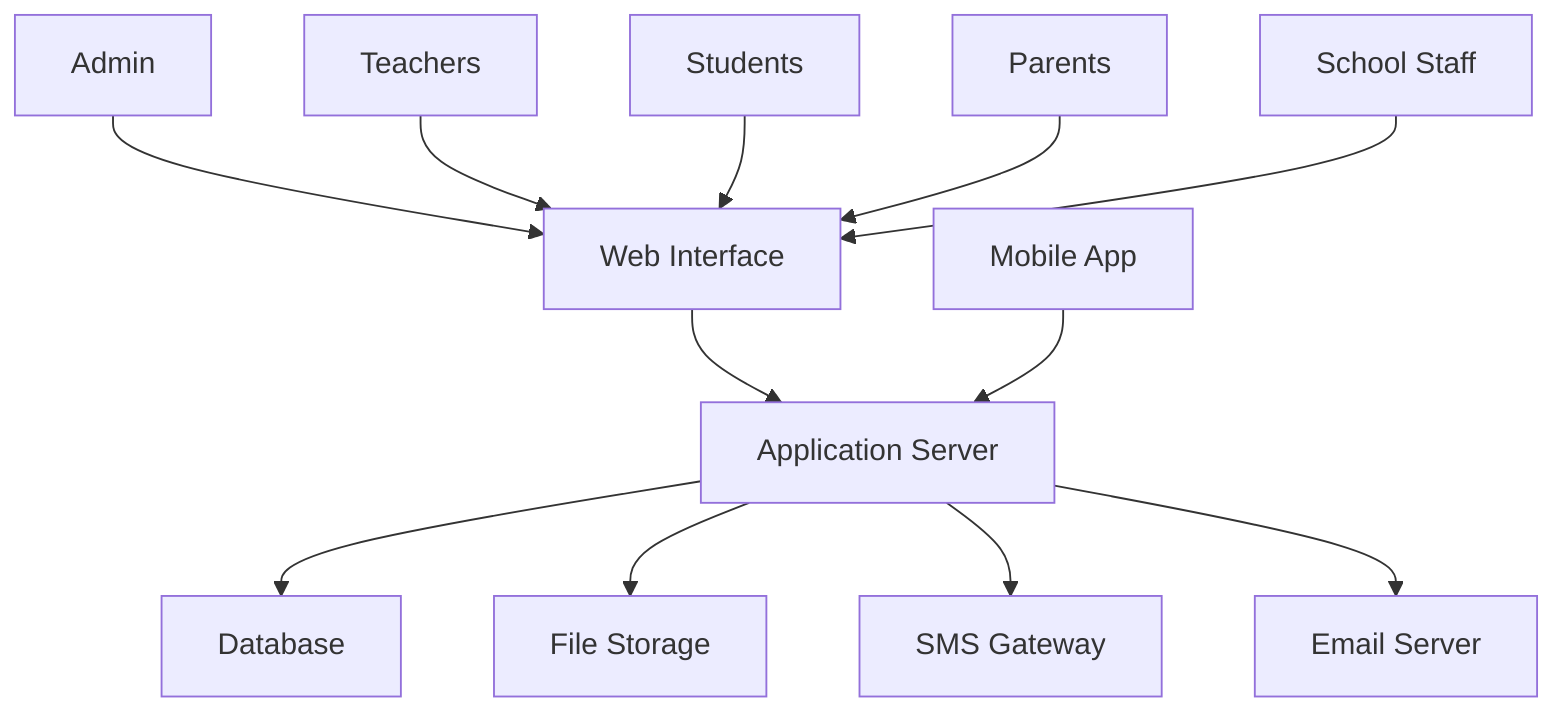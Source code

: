 graph TD
    A[Web Interface] --> B[Application Server]
    B --> C[Database]
    B --> D[File Storage]
    E[Mobile App] --> B
    B --> F[SMS Gateway]
    B --> G[Email Server]
    H[Admin] --> A
    I[Teachers] --> A
    J[Students] --> A
    K[Parents] --> A
    L[School Staff] --> A